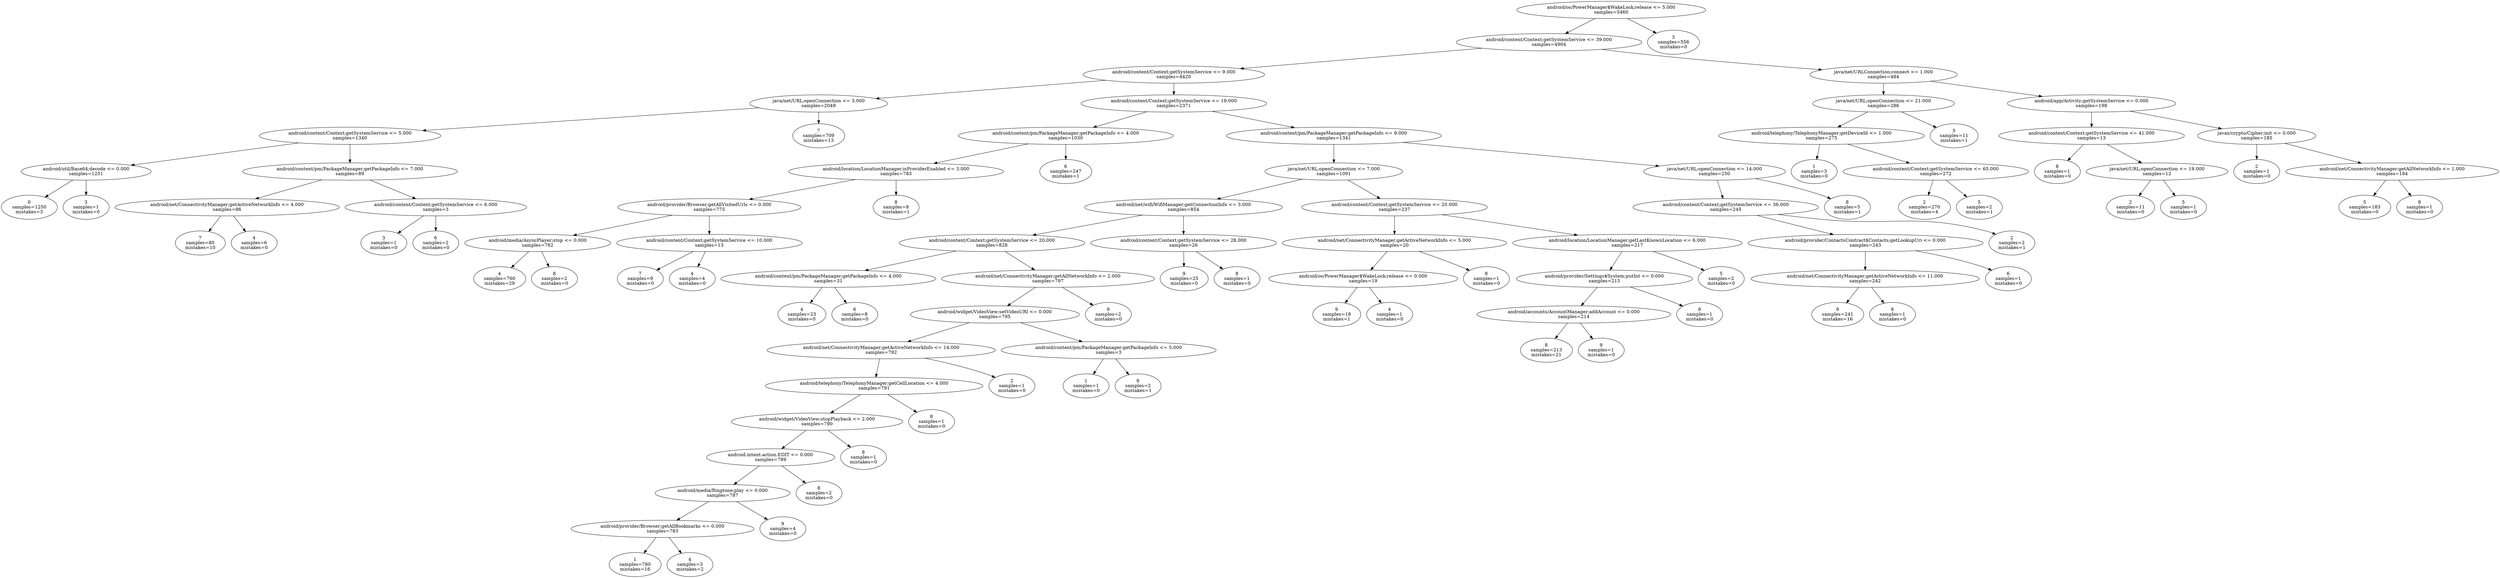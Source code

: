 digraph ClusteringTree {
n_0 [label="android/os/PowerManager$WakeLock;release <= 5.000
samples=\5460"];
n_1 [label="android/content/Context;getSystemService <= 39.000
samples=\4904"];
n_2 [label="3
samples=\556
mistakes=\0"];
n_3 [label="android/content/Context;getSystemService <= 9.000
samples=\4420"];
n_4 [label="java/net/URLConnection;connect <= 1.000
samples=\484"];
n_5 [label="java/net/URL;openConnection <= 3.000
samples=\2049"];
n_6 [label="android/content/Context;getSystemService <= 19.000
samples=\2371"];
n_7 [label="java/net/URL;openConnection <= 21.000
samples=\286"];
n_8 [label="android/app/Activity;getSystemService <= 0.000
samples=\198"];
n_9 [label="android/content/Context;getSystemService <= 5.000
samples=\1340"];
n_10 [label="7
samples=\709
mistakes=\13"];
n_11 [label="android/content/pm/PackageManager;getPackageInfo <= 4.000
samples=\1030"];
n_12 [label="android/content/pm/PackageManager;getPackageInfo <= 9.000
samples=\1341"];
n_13 [label="android/telephony/TelephonyManager;getDeviceId <= 1.000
samples=\275"];
n_14 [label="5
samples=\11
mistakes=\1"];
n_15 [label="android/content/Context;getSystemService <= 41.000
samples=\13"];
n_16 [label="javax/crypto/Cipher;init <= 0.000
samples=\185"];
n_17 [label="android/util/Base64;decode <= 0.000
samples=\1251"];
n_18 [label="android/content/pm/PackageManager;getPackageInfo <= 7.000
samples=\89"];
n_19 [label="android/location/LocationManager;isProviderEnabled <= 3.000
samples=\783"];
n_20 [label="6
samples=\247
mistakes=\1"];
n_21 [label="java/net/URL;openConnection <= 7.000
samples=\1091"];
n_22 [label="java/net/URL;openConnection <= 14.000
samples=\250"];
n_23 [label="1
samples=\3
mistakes=\0"];
n_24 [label="android/content/Context;getSystemService <= 65.000
samples=\272"];
n_25 [label="8
samples=\1
mistakes=\0"];
n_26 [label="java/net/URL;openConnection <= 19.000
samples=\12"];
n_27 [label="2
samples=\1
mistakes=\0"];
n_28 [label="android/net/ConnectivityManager;getAllNetworkInfo <= 1.000
samples=\184"];
n_29 [label="0
samples=\1250
mistakes=\3"];
n_30 [label="3
samples=\1
mistakes=\0"];
n_31 [label="android/net/ConnectivityManager;getActiveNetworkInfo <= 4.000
samples=\86"];
n_32 [label="android/content/Context;getSystemService <= 6.000
samples=\3"];
n_33 [label="android/provider/Browser;getAllVisitedUrls <= 0.000
samples=\775"];
n_34 [label="8
samples=\8
mistakes=\1"];
n_35 [label="android/net/wifi/WifiManager;getConnectionInfo <= 3.000
samples=\854"];
n_36 [label="android/content/Context;getSystemService <= 20.000
samples=\237"];
n_37 [label="android/content/Context;getSystemService <= 36.000
samples=\245"];
n_38 [label="8
samples=\5
mistakes=\1"];
n_39 [label="2
samples=\270
mistakes=\4"];
n_40 [label="5
samples=\2
mistakes=\1"];
n_41 [label="2
samples=\11
mistakes=\0"];
n_42 [label="5
samples=\1
mistakes=\0"];
n_43 [label="5
samples=\183
mistakes=\0"];
n_44 [label="8
samples=\1
mistakes=\0"];
n_45 [label="7
samples=\80
mistakes=\10"];
n_46 [label="4
samples=\6
mistakes=\0"];
n_47 [label="3
samples=\1
mistakes=\0"];
n_48 [label="6
samples=\2
mistakes=\0"];
n_49 [label="android/media/AsyncPlayer;stop <= 0.000
samples=\762"];
n_50 [label="android/content/Context;getSystemService <= 10.000
samples=\13"];
n_51 [label="android/content/Context;getSystemService <= 20.000
samples=\828"];
n_52 [label="android/content/Context;getSystemService <= 28.000
samples=\26"];
n_53 [label="android/net/ConnectivityManager;getActiveNetworkInfo <= 5.000
samples=\20"];
n_54 [label="android/location/LocationManager;getLastKnownLocation <= 6.000
samples=\217"];
n_55 [label="android/provider/ContactsContract$Contacts;getLookupUri <= 0.000
samples=\243"];
n_56 [label="2
samples=\2
mistakes=\1"];
n_57 [label="4
samples=\760
mistakes=\29"];
n_58 [label="8
samples=\2
mistakes=\0"];
n_59 [label="7
samples=\9
mistakes=\0"];
n_60 [label="4
samples=\4
mistakes=\0"];
n_61 [label="android/content/pm/PackageManager;getPackageInfo <= 4.000
samples=\31"];
n_62 [label="android/net/ConnectivityManager;getAllNetworkInfo <= 2.000
samples=\797"];
n_63 [label="9
samples=\25
mistakes=\0"];
n_64 [label="8
samples=\1
mistakes=\0"];
n_65 [label="android/os/PowerManager$WakeLock;release <= 0.000
samples=\19"];
n_66 [label="8
samples=\1
mistakes=\0"];
n_67 [label="android/provider/Settings$System;putInt <= 0.000
samples=\215"];
n_68 [label="5
samples=\2
mistakes=\0"];
n_69 [label="android/net/ConnectivityManager;getActiveNetworkInfo <= 11.000
samples=\242"];
n_70 [label="6
samples=\1
mistakes=\0"];
n_71 [label="4
samples=\23
mistakes=\0"];
n_72 [label="6
samples=\8
mistakes=\0"];
n_73 [label="android/widget/VideoView;setVideoURI <= 0.000
samples=\795"];
n_74 [label="9
samples=\2
mistakes=\0"];
n_75 [label="9
samples=\18
mistakes=\1"];
n_76 [label="4
samples=\1
mistakes=\0"];
n_77 [label="android/accounts/AccountManager;addAccount <= 0.000
samples=\214"];
n_78 [label="9
samples=\1
mistakes=\0"];
n_79 [label="9
samples=\241
mistakes=\16"];
n_80 [label="8
samples=\1
mistakes=\0"];
n_81 [label="android/net/ConnectivityManager;getActiveNetworkInfo <= 14.000
samples=\792"];
n_82 [label="android/content/pm/PackageManager;getPackageInfo <= 5.000
samples=\3"];
n_83 [label="8
samples=\213
mistakes=\21"];
n_84 [label="9
samples=\1
mistakes=\0"];
n_85 [label="android/telephony/TelephonyManager;getCellLocation <= 4.000
samples=\791"];
n_86 [label="2
samples=\1
mistakes=\0"];
n_87 [label="1
samples=\1
mistakes=\0"];
n_88 [label="9
samples=\2
mistakes=\1"];
n_89 [label="android/widget/VideoView;stopPlayback <= 2.000
samples=\790"];
n_90 [label="8
samples=\1
mistakes=\0"];
n_91 [label="android.intent.action.EDIT <= 0.000
samples=\789"];
n_92 [label="8
samples=\1
mistakes=\0"];
n_93 [label="android/media/Ringtone;play <= 0.000
samples=\787"];
n_94 [label="8
samples=\2
mistakes=\0"];
n_95 [label="android/provider/Browser;getAllBookmarks <= 0.000
samples=\783"];
n_96 [label="9
samples=\4
mistakes=\0"];
n_97 [label="1
samples=\780
mistakes=\16"];
n_98 [label="4
samples=\3
mistakes=\2"];
n_0 -> n_1;
n_0 -> n_2;
n_1 -> n_3;
n_1 -> n_4;
n_3 -> n_5;
n_3 -> n_6;
n_4 -> n_7;
n_4 -> n_8;
n_5 -> n_9;
n_5 -> n_10;
n_6 -> n_11;
n_6 -> n_12;
n_7 -> n_13;
n_7 -> n_14;
n_8 -> n_15;
n_8 -> n_16;
n_9 -> n_17;
n_9 -> n_18;
n_11 -> n_19;
n_11 -> n_20;
n_12 -> n_21;
n_12 -> n_22;
n_13 -> n_23;
n_13 -> n_24;
n_15 -> n_25;
n_15 -> n_26;
n_16 -> n_27;
n_16 -> n_28;
n_17 -> n_29;
n_17 -> n_30;
n_18 -> n_31;
n_18 -> n_32;
n_19 -> n_33;
n_19 -> n_34;
n_21 -> n_35;
n_21 -> n_36;
n_22 -> n_37;
n_22 -> n_38;
n_24 -> n_39;
n_24 -> n_40;
n_26 -> n_41;
n_26 -> n_42;
n_28 -> n_43;
n_28 -> n_44;
n_31 -> n_45;
n_31 -> n_46;
n_32 -> n_47;
n_32 -> n_48;
n_33 -> n_49;
n_33 -> n_50;
n_35 -> n_51;
n_35 -> n_52;
n_36 -> n_53;
n_36 -> n_54;
n_37 -> n_55;
n_37 -> n_56;
n_49 -> n_57;
n_49 -> n_58;
n_50 -> n_59;
n_50 -> n_60;
n_51 -> n_61;
n_51 -> n_62;
n_52 -> n_63;
n_52 -> n_64;
n_53 -> n_65;
n_53 -> n_66;
n_54 -> n_67;
n_54 -> n_68;
n_55 -> n_69;
n_55 -> n_70;
n_61 -> n_71;
n_61 -> n_72;
n_62 -> n_73;
n_62 -> n_74;
n_65 -> n_75;
n_65 -> n_76;
n_67 -> n_77;
n_67 -> n_78;
n_69 -> n_79;
n_69 -> n_80;
n_73 -> n_81;
n_73 -> n_82;
n_77 -> n_83;
n_77 -> n_84;
n_81 -> n_85;
n_81 -> n_86;
n_82 -> n_87;
n_82 -> n_88;
n_85 -> n_89;
n_85 -> n_90;
n_89 -> n_91;
n_89 -> n_92;
n_91 -> n_93;
n_91 -> n_94;
n_93 -> n_95;
n_93 -> n_96;
n_95 -> n_97;
n_95 -> n_98;
}
